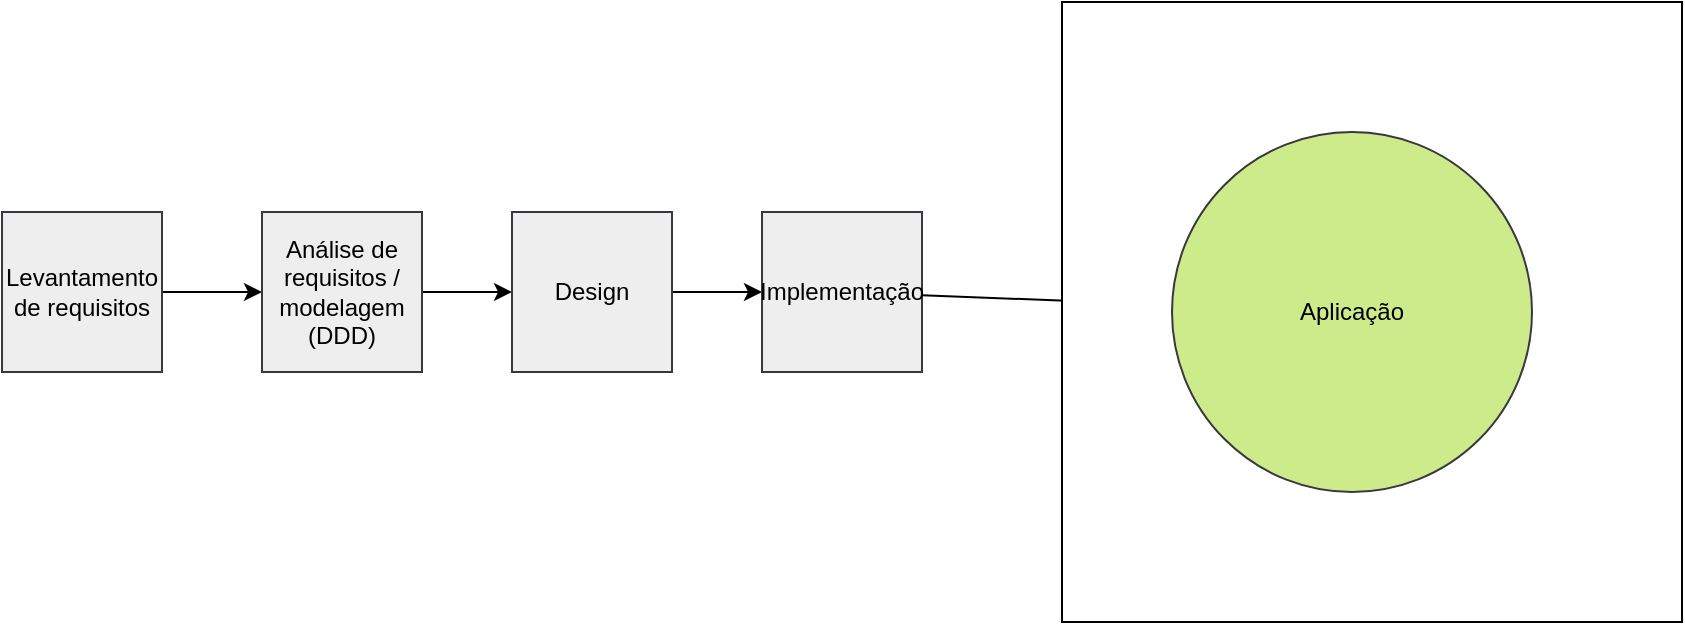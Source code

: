 <mxfile>
    <diagram id="r_Xuol195wDDw43cRG29" name="Page-1">
        <mxGraphModel dx="591" dy="1526" grid="1" gridSize="10" guides="1" tooltips="1" connect="1" arrows="1" fold="1" page="1" pageScale="1" pageWidth="850" pageHeight="1100" math="0" shadow="0">
            <root>
                <mxCell id="0"/>
                <mxCell id="1" parent="0"/>
                <mxCell id="8" style="edgeStyle=none;html=1;fontColor=#000000;" edge="1" parent="1" source="2" target="3">
                    <mxGeometry relative="1" as="geometry"/>
                </mxCell>
                <mxCell id="2" value="&lt;font color=&quot;#000000&quot;&gt;Levantamento de requisitos&lt;/font&gt;" style="whiteSpace=wrap;html=1;aspect=fixed;fillColor=#eeeeee;strokeColor=#36393d;" vertex="1" parent="1">
                    <mxGeometry x="90" y="80" width="80" height="80" as="geometry"/>
                </mxCell>
                <mxCell id="9" style="edgeStyle=none;html=1;fontColor=#000000;" edge="1" parent="1" source="3" target="4">
                    <mxGeometry relative="1" as="geometry"/>
                </mxCell>
                <mxCell id="3" value="&lt;span style=&quot;color: rgb(0, 0, 0);&quot;&gt;Análise de requisitos / modelagem (DDD)&lt;/span&gt;" style="whiteSpace=wrap;html=1;aspect=fixed;fillColor=#eeeeee;strokeColor=#36393d;" vertex="1" parent="1">
                    <mxGeometry x="220" y="80" width="80" height="80" as="geometry"/>
                </mxCell>
                <mxCell id="10" style="edgeStyle=none;html=1;fontColor=#000000;" edge="1" parent="1" source="4" target="5">
                    <mxGeometry relative="1" as="geometry"/>
                </mxCell>
                <mxCell id="4" value="&lt;font color=&quot;#000000&quot;&gt;Design&lt;/font&gt;" style="whiteSpace=wrap;html=1;aspect=fixed;fillColor=#eeeeee;strokeColor=#36393d;" vertex="1" parent="1">
                    <mxGeometry x="345" y="80" width="80" height="80" as="geometry"/>
                </mxCell>
                <mxCell id="11" style="edgeStyle=none;html=1;fontColor=#000000;" edge="1" parent="1" source="5" target="7">
                    <mxGeometry relative="1" as="geometry"/>
                </mxCell>
                <mxCell id="5" value="&lt;font color=&quot;#000000&quot;&gt;Implementação&lt;/font&gt;" style="whiteSpace=wrap;html=1;aspect=fixed;fillColor=#eeeeee;strokeColor=#36393d;" vertex="1" parent="1">
                    <mxGeometry x="470" y="80" width="80" height="80" as="geometry"/>
                </mxCell>
                <mxCell id="6" value="{{" style="whiteSpace=wrap;html=1;aspect=fixed;" vertex="1" parent="1">
                    <mxGeometry x="620" y="-25" width="310" height="310" as="geometry"/>
                </mxCell>
                <mxCell id="7" value="&lt;span style=&quot;color: rgb(0, 0, 0);&quot;&gt;Aplicação&lt;/span&gt;" style="ellipse;whiteSpace=wrap;html=1;aspect=fixed;fillColor=#cdeb8b;strokeColor=#36393d;" vertex="1" parent="1">
                    <mxGeometry x="675" y="40" width="180" height="180" as="geometry"/>
                </mxCell>
            </root>
        </mxGraphModel>
    </diagram>
</mxfile>